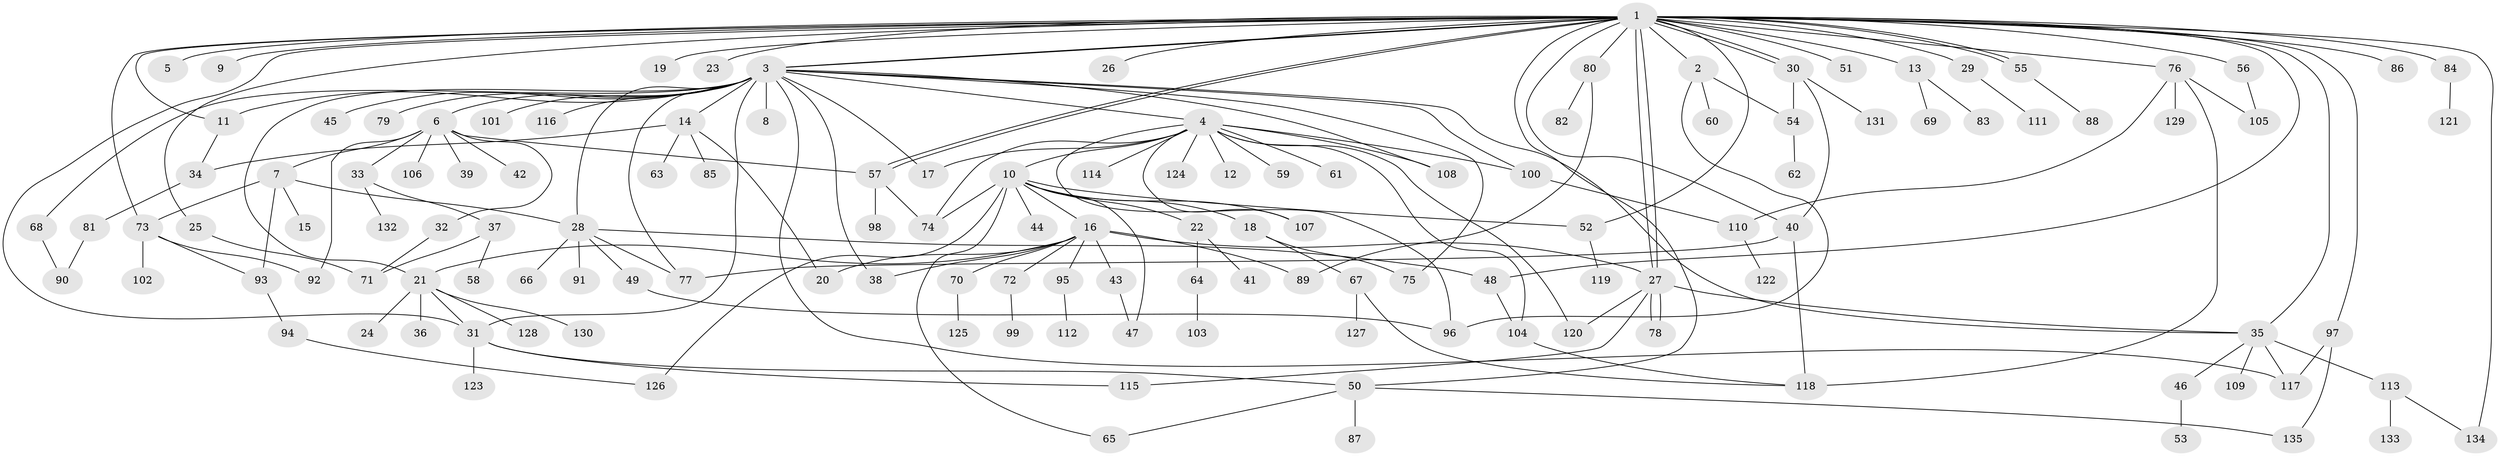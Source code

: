 // coarse degree distribution, {28: 0.012195121951219513, 3: 0.14634146341463414, 19: 0.012195121951219513, 4: 0.06097560975609756, 1: 0.3780487804878049, 8: 0.036585365853658534, 7: 0.012195121951219513, 2: 0.25609756097560976, 9: 0.012195121951219513, 6: 0.04878048780487805, 5: 0.024390243902439025}
// Generated by graph-tools (version 1.1) at 2025/50/03/04/25 22:50:25]
// undirected, 135 vertices, 190 edges
graph export_dot {
  node [color=gray90,style=filled];
  1;
  2;
  3;
  4;
  5;
  6;
  7;
  8;
  9;
  10;
  11;
  12;
  13;
  14;
  15;
  16;
  17;
  18;
  19;
  20;
  21;
  22;
  23;
  24;
  25;
  26;
  27;
  28;
  29;
  30;
  31;
  32;
  33;
  34;
  35;
  36;
  37;
  38;
  39;
  40;
  41;
  42;
  43;
  44;
  45;
  46;
  47;
  48;
  49;
  50;
  51;
  52;
  53;
  54;
  55;
  56;
  57;
  58;
  59;
  60;
  61;
  62;
  63;
  64;
  65;
  66;
  67;
  68;
  69;
  70;
  71;
  72;
  73;
  74;
  75;
  76;
  77;
  78;
  79;
  80;
  81;
  82;
  83;
  84;
  85;
  86;
  87;
  88;
  89;
  90;
  91;
  92;
  93;
  94;
  95;
  96;
  97;
  98;
  99;
  100;
  101;
  102;
  103;
  104;
  105;
  106;
  107;
  108;
  109;
  110;
  111;
  112;
  113;
  114;
  115;
  116;
  117;
  118;
  119;
  120;
  121;
  122;
  123;
  124;
  125;
  126;
  127;
  128;
  129;
  130;
  131;
  132;
  133;
  134;
  135;
  1 -- 2;
  1 -- 3;
  1 -- 3;
  1 -- 5;
  1 -- 9;
  1 -- 11;
  1 -- 13;
  1 -- 19;
  1 -- 23;
  1 -- 25;
  1 -- 26;
  1 -- 27;
  1 -- 27;
  1 -- 29;
  1 -- 30;
  1 -- 30;
  1 -- 31;
  1 -- 35;
  1 -- 40;
  1 -- 48;
  1 -- 50;
  1 -- 51;
  1 -- 52;
  1 -- 55;
  1 -- 55;
  1 -- 56;
  1 -- 57;
  1 -- 57;
  1 -- 73;
  1 -- 76;
  1 -- 80;
  1 -- 84;
  1 -- 86;
  1 -- 97;
  1 -- 134;
  2 -- 54;
  2 -- 60;
  2 -- 96;
  3 -- 4;
  3 -- 6;
  3 -- 8;
  3 -- 11;
  3 -- 14;
  3 -- 17;
  3 -- 21;
  3 -- 28;
  3 -- 31;
  3 -- 35;
  3 -- 38;
  3 -- 45;
  3 -- 68;
  3 -- 75;
  3 -- 77;
  3 -- 79;
  3 -- 100;
  3 -- 101;
  3 -- 108;
  3 -- 116;
  3 -- 117;
  4 -- 10;
  4 -- 12;
  4 -- 17;
  4 -- 59;
  4 -- 61;
  4 -- 74;
  4 -- 96;
  4 -- 100;
  4 -- 104;
  4 -- 107;
  4 -- 108;
  4 -- 114;
  4 -- 120;
  4 -- 124;
  6 -- 7;
  6 -- 32;
  6 -- 33;
  6 -- 39;
  6 -- 42;
  6 -- 57;
  6 -- 92;
  6 -- 106;
  7 -- 15;
  7 -- 28;
  7 -- 73;
  7 -- 93;
  10 -- 16;
  10 -- 18;
  10 -- 22;
  10 -- 44;
  10 -- 47;
  10 -- 52;
  10 -- 65;
  10 -- 74;
  10 -- 107;
  10 -- 126;
  11 -- 34;
  13 -- 69;
  13 -- 83;
  14 -- 20;
  14 -- 34;
  14 -- 63;
  14 -- 85;
  16 -- 20;
  16 -- 21;
  16 -- 27;
  16 -- 38;
  16 -- 43;
  16 -- 70;
  16 -- 72;
  16 -- 89;
  16 -- 95;
  18 -- 67;
  18 -- 75;
  21 -- 24;
  21 -- 31;
  21 -- 36;
  21 -- 128;
  21 -- 130;
  22 -- 41;
  22 -- 64;
  25 -- 71;
  27 -- 35;
  27 -- 78;
  27 -- 78;
  27 -- 115;
  27 -- 120;
  28 -- 48;
  28 -- 49;
  28 -- 66;
  28 -- 77;
  28 -- 91;
  29 -- 111;
  30 -- 40;
  30 -- 54;
  30 -- 131;
  31 -- 50;
  31 -- 115;
  31 -- 123;
  32 -- 71;
  33 -- 37;
  33 -- 132;
  34 -- 81;
  35 -- 46;
  35 -- 109;
  35 -- 113;
  35 -- 117;
  37 -- 58;
  37 -- 71;
  40 -- 77;
  40 -- 118;
  43 -- 47;
  46 -- 53;
  48 -- 104;
  49 -- 96;
  50 -- 65;
  50 -- 87;
  50 -- 135;
  52 -- 119;
  54 -- 62;
  55 -- 88;
  56 -- 105;
  57 -- 74;
  57 -- 98;
  64 -- 103;
  67 -- 118;
  67 -- 127;
  68 -- 90;
  70 -- 125;
  72 -- 99;
  73 -- 92;
  73 -- 93;
  73 -- 102;
  76 -- 105;
  76 -- 110;
  76 -- 118;
  76 -- 129;
  80 -- 82;
  80 -- 89;
  81 -- 90;
  84 -- 121;
  93 -- 94;
  94 -- 126;
  95 -- 112;
  97 -- 117;
  97 -- 135;
  100 -- 110;
  104 -- 118;
  110 -- 122;
  113 -- 133;
  113 -- 134;
}

